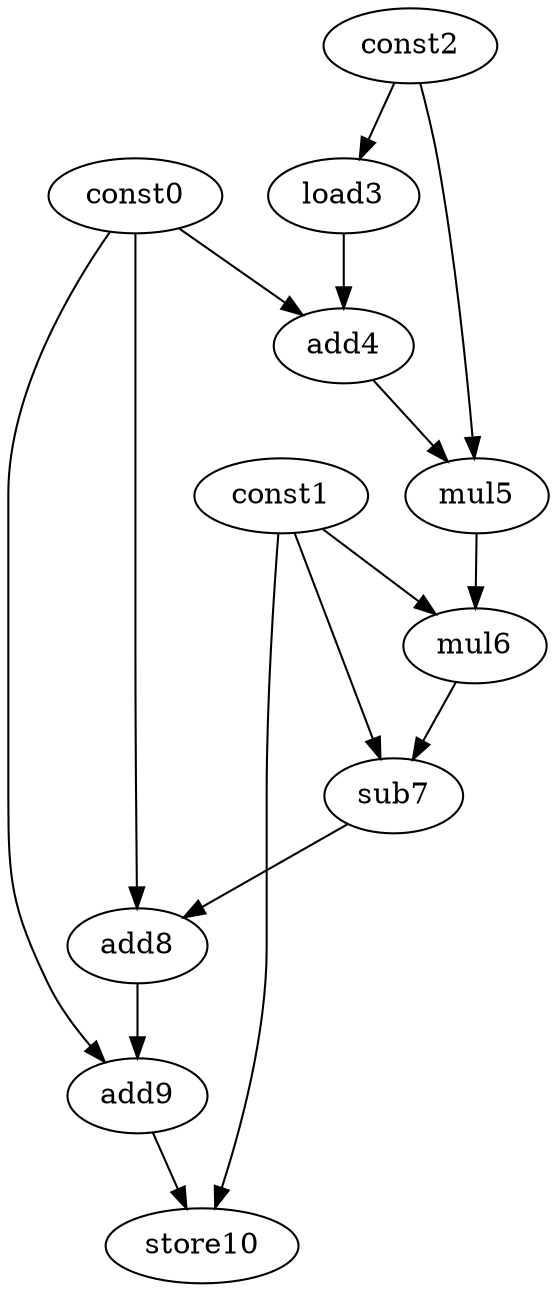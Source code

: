 digraph G { 
const0[opcode=const]; 
const1[opcode=const]; 
const2[opcode=const]; 
load3[opcode=load]; 
add4[opcode=add]; 
mul5[opcode=mul]; 
mul6[opcode=mul]; 
sub7[opcode=sub]; 
add8[opcode=add]; 
add9[opcode=add]; 
store10[opcode=store]; 
const2->load3[operand=0];
const0->add4[operand=0];
load3->add4[operand=1];
const2->mul5[operand=0];
add4->mul5[operand=1];
const1->mul6[operand=0];
mul5->mul6[operand=1];
const1->sub7[operand=0];
mul6->sub7[operand=1];
const0->add8[operand=0];
sub7->add8[operand=1];
add8->add9[operand=0];
const0->add9[operand=1];
add9->store10[operand=0];
const1->store10[operand=1];
}
